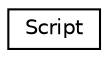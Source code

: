 digraph "Graphical Class Hierarchy"
{
 // LATEX_PDF_SIZE
  edge [fontname="Helvetica",fontsize="10",labelfontname="Helvetica",labelfontsize="10"];
  node [fontname="Helvetica",fontsize="10",shape=record];
  rankdir="LR";
  Node0 [label="Script",height=0.2,width=0.4,color="black", fillcolor="white", style="filled",URL="$d0/d44/classScript.html",tooltip=" "];
}
